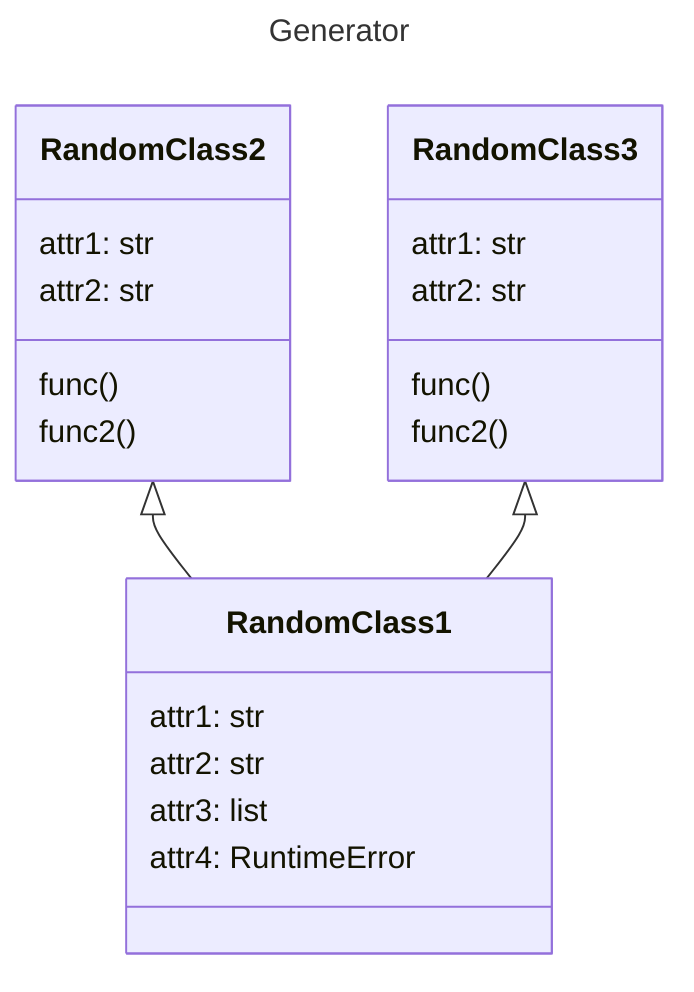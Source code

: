 ---
title: Generator
---
classDiagram

RandomClass2 <|-- RandomClass1

class RandomClass2 { 
attr1: str
attr2: str

func()
func2()

}

RandomClass3 <|-- RandomClass1

class RandomClass3 { 
attr1: str
attr2: str

func()
func2()

}


class RandomClass1 { 
attr1: str
attr2: str
attr3: list
attr4: RuntimeError


}